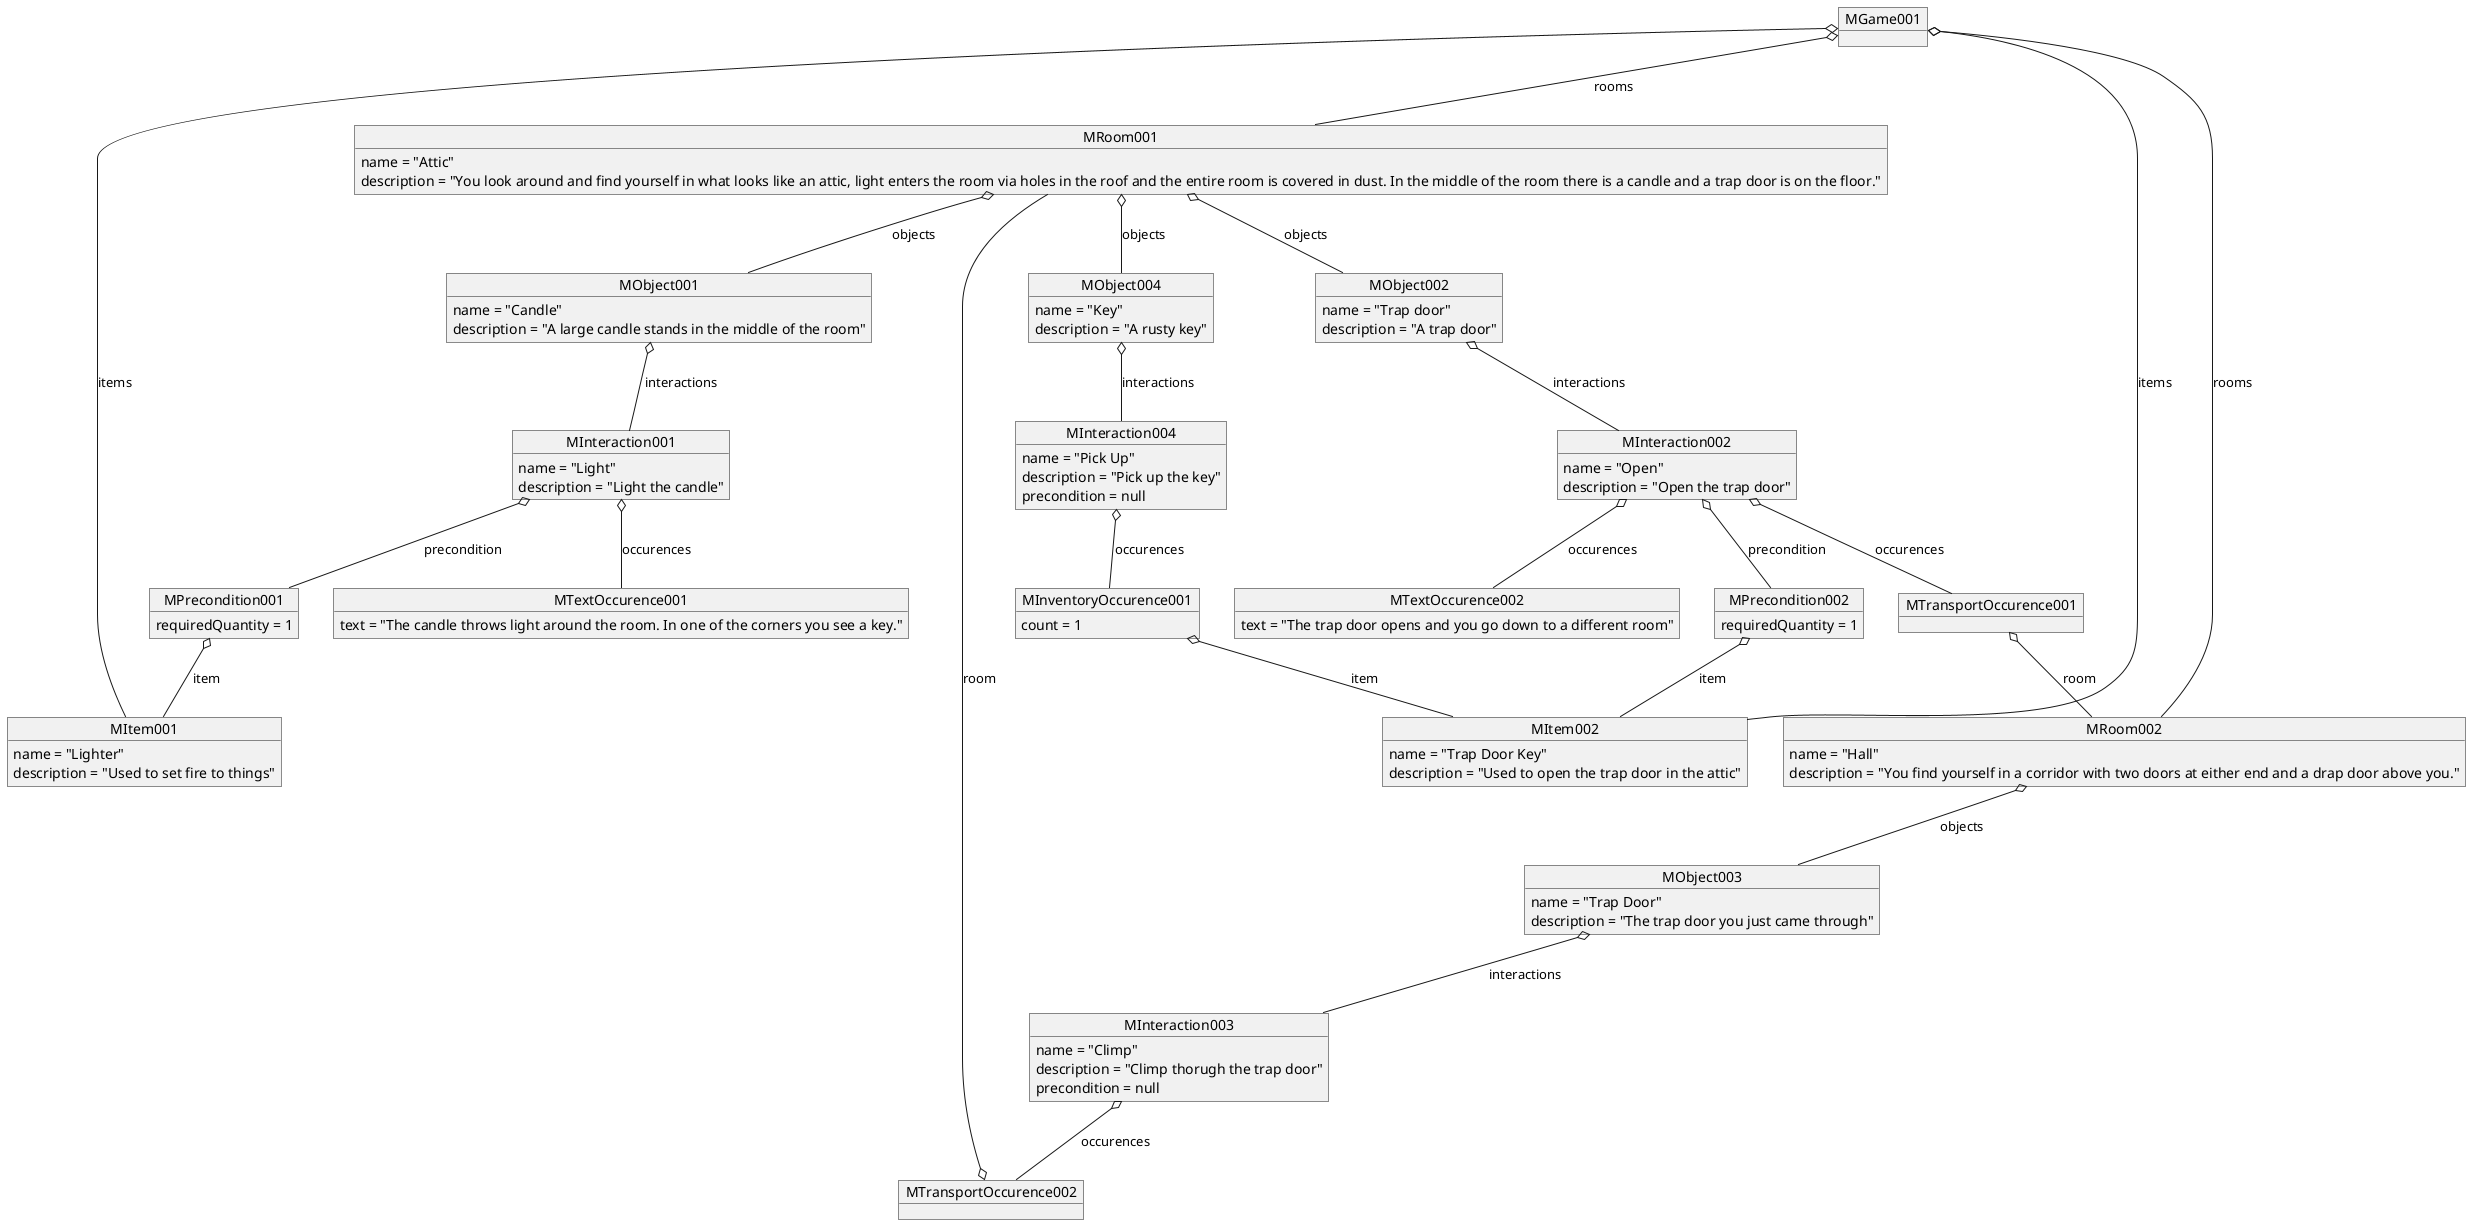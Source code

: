 @startuml
object MGame001

object MRoom001{
	name = "Attic"
	description = "You look around and find yourself in what looks like an attic, light enters the room via holes in the roof and the entire room is covered in dust. In the middle of the room there is a candle and a trap door is on the floor."
}

object MObject001{
	name = "Candle"
	description = "A large candle stands in the middle of the room"
}

object MInteraction001{
	name = "Light"
	description = "Light the candle"
}

object MPrecondition001{
	requiredQuantity = 1
}

object MItem001{
	name = "Lighter"
	description = "Used to set fire to things"
}

MPrecondition001 o-- MItem001 : item
MInteraction001 o-- MPrecondition001 : precondition
object MTextOccurence001{
	text = "The candle throws light around the room. In one of the corners you see a key."
}

MInteraction001 o-- MTextOccurence001 : occurences
MObject001 o-- MInteraction001 : interactions
MRoom001 o-- MObject001 : objects
object MObject002{
	name = "Trap door"
	description = "A trap door"
}

object MInteraction002{
	name = "Open"
	description = "Open the trap door"
}

object MPrecondition002{
	requiredQuantity = 1
}

object MItem002{
	name = "Trap Door Key"
	description = "Used to open the trap door in the attic"
}

MPrecondition002 o-- MItem002 : item
MInteraction002 o-- MPrecondition002 : precondition
object MTextOccurence002{
	text = "The trap door opens and you go down to a different room"
}

MInteraction002 o-- MTextOccurence002 : occurences
object MTransportOccurence001

object MRoom002{
	name = "Hall"
	description = "You find yourself in a corridor with two doors at either end and a drap door above you."
}

object MObject003{
	name = "Trap Door"
	description = "The trap door you just came through"
}

object MInteraction003{
	name = "Climp"
	description = "Climp thorugh the trap door"
	precondition = null
}

object MTransportOccurence002

MTransportOccurence002 o-- MRoom001 : room
MInteraction003 o-- MTransportOccurence002 : occurences
MObject003 o-- MInteraction003 : interactions
MRoom002 o-- MObject003 : objects
MTransportOccurence001 o-- MRoom002 : room
MInteraction002 o-- MTransportOccurence001 : occurences
MObject002 o-- MInteraction002 : interactions
MRoom001 o-- MObject002 : objects
object MObject004{
	name = "Key"
	description = "A rusty key"
}

object MInteraction004{
	name = "Pick Up"
	description = "Pick up the key"
	precondition = null
}

object MInventoryOccurence001{
	count = 1
}

MInventoryOccurence001 o-- MItem002 : item
MInteraction004 o-- MInventoryOccurence001 : occurences
MObject004 o-- MInteraction004 : interactions
MRoom001 o-- MObject004 : objects
MGame001 o-- MRoom001 : rooms
MGame001 o-- MRoom002 : rooms
MGame001 o-- MItem001 : items
MGame001 o-- MItem002 : items
@enduml